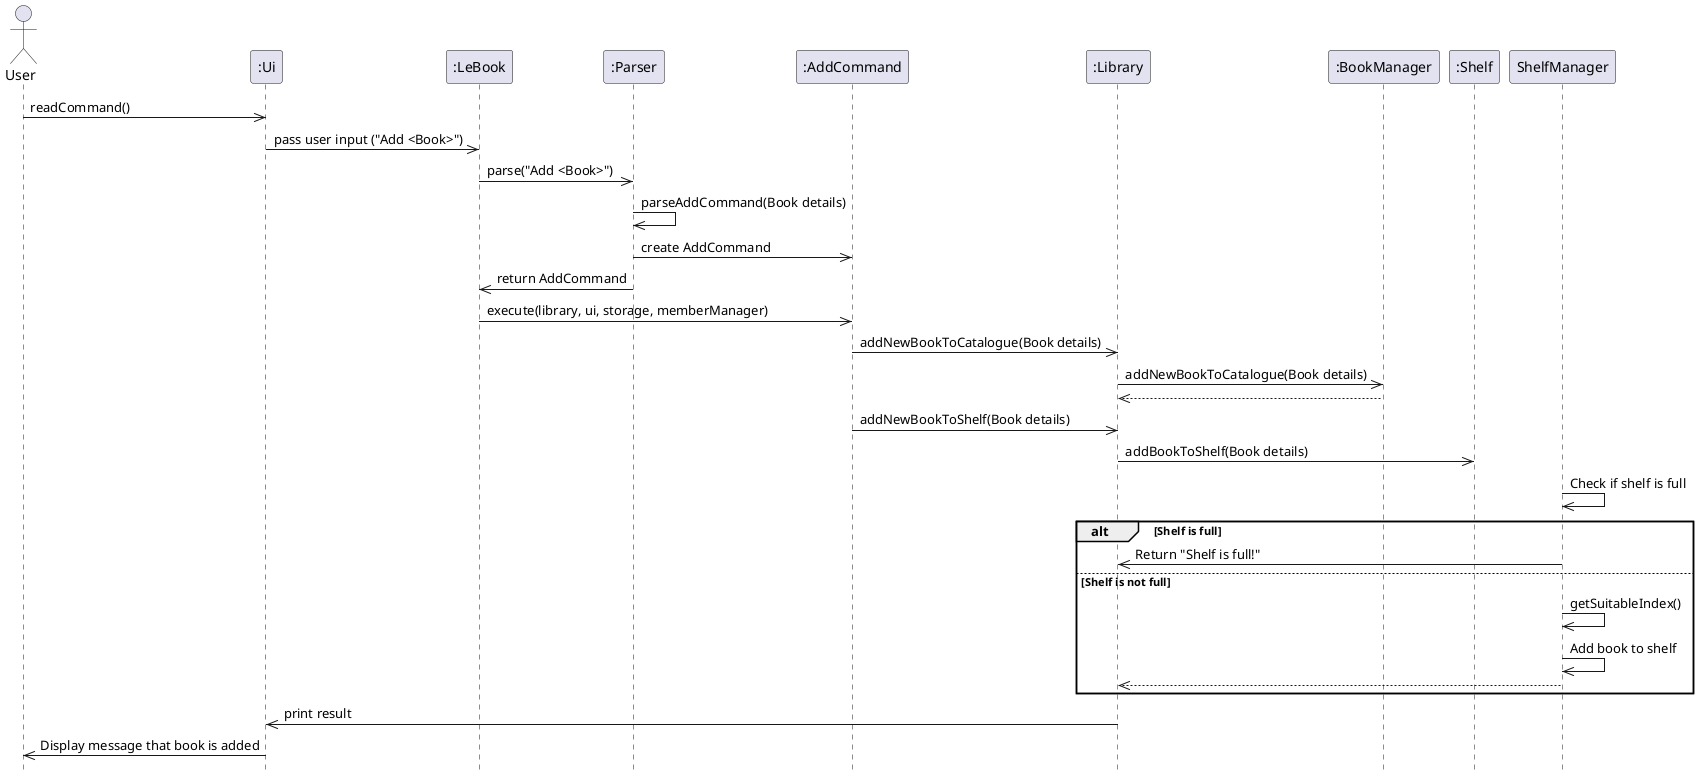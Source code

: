 @startuml
hide footbox
actor User as "User"
participant Ui as ":Ui"
participant LeBook as ":LeBook"
participant Parser as ":Parser"
participant AddCommand as ":AddCommand"
participant Library as ":Library"
participant BookManager as ":BookManager"
participant Shelf as ":Shelf"


User ->> Ui: readCommand()
Ui ->> LeBook: pass user input ("Add <Book>")
LeBook ->> Parser: parse("Add <Book>")
Parser ->> Parser: parseAddCommand(Book details)
Parser ->> AddCommand: create AddCommand
Parser ->> LeBook: return AddCommand

LeBook ->> AddCommand: execute(library, ui, storage, memberManager)
AddCommand ->> Library: addNewBookToCatalogue(Book details)
Library ->> BookManager: addNewBookToCatalogue(Book details)
BookManager -->> Library

AddCommand ->> Library: addNewBookToShelf(Book details)
Library ->> Shelf: addBookToShelf(Book details)

ShelfManager ->> ShelfManager: Check if shelf is full
alt Shelf is full
    ShelfManager ->> Library: Return "Shelf is full!"
else Shelf is not full
    ShelfManager ->> ShelfManager: getSuitableIndex()
    ShelfManager ->> ShelfManager: Add book to shelf
    ShelfManager -->> Library
end
Library ->> Ui: print result

Ui ->> User: Display message that book is added
@enduml